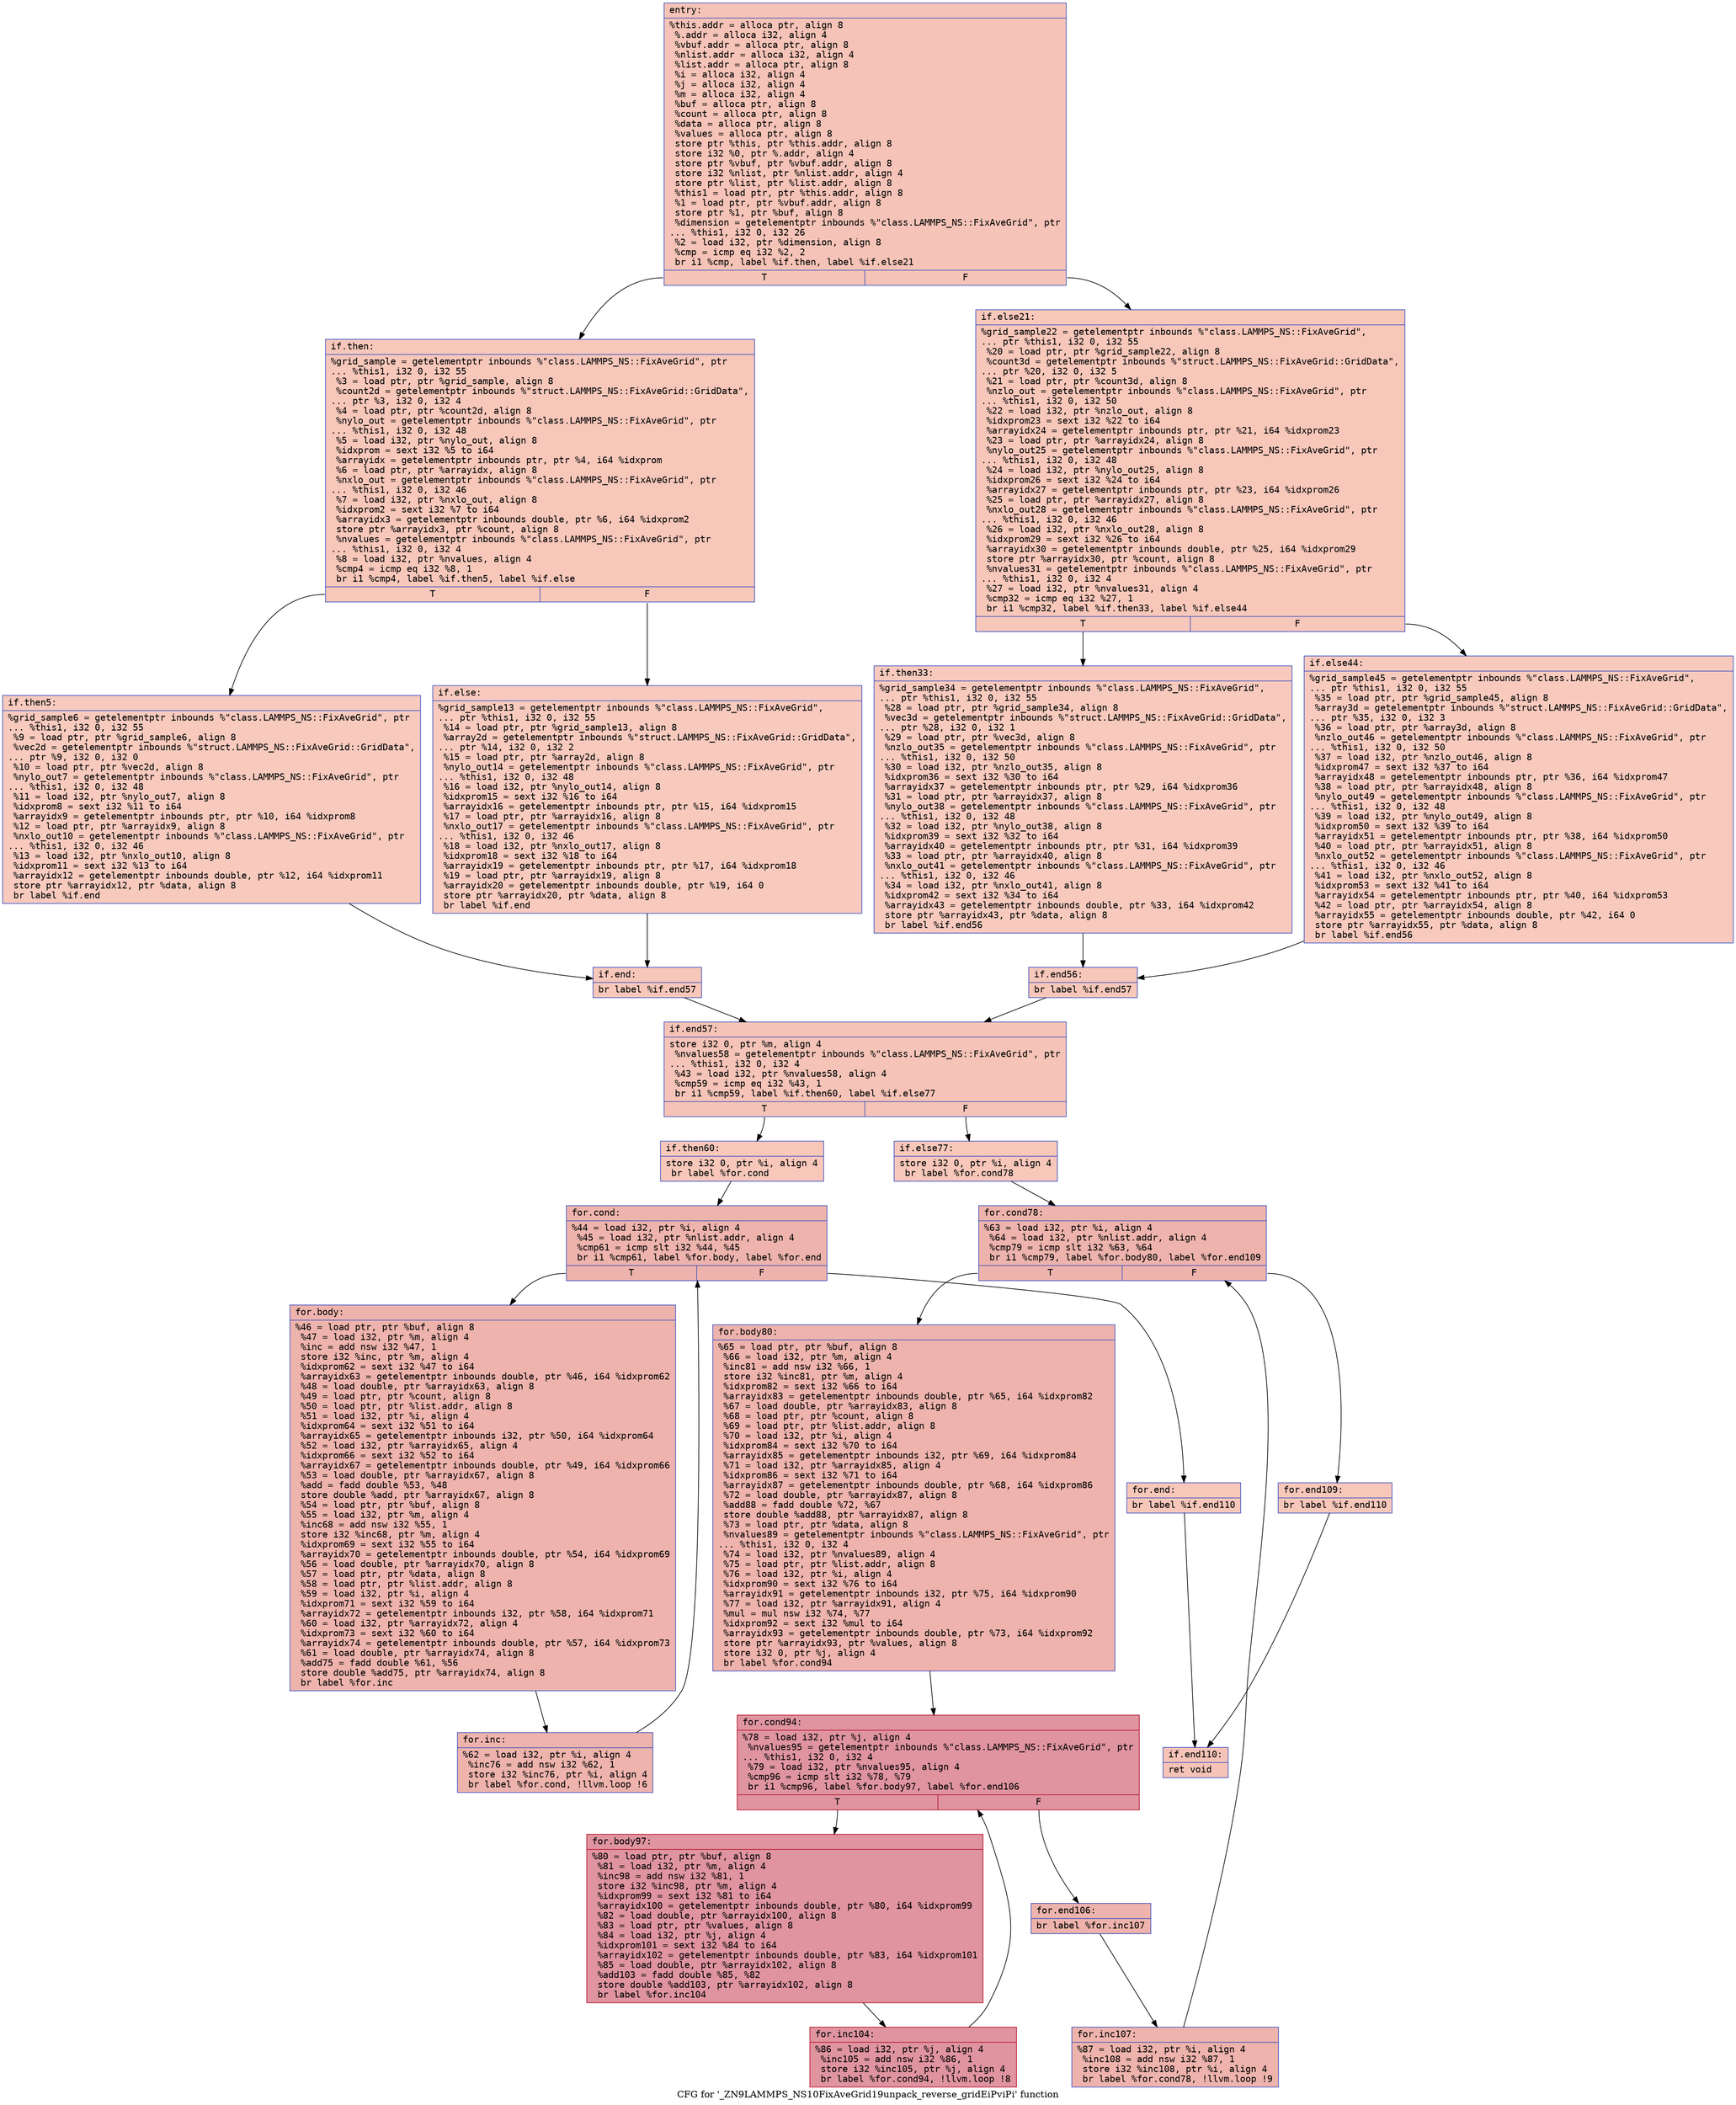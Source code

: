 digraph "CFG for '_ZN9LAMMPS_NS10FixAveGrid19unpack_reverse_gridEiPviPi' function" {
	label="CFG for '_ZN9LAMMPS_NS10FixAveGrid19unpack_reverse_gridEiPviPi' function";

	Node0x560b514abb90 [shape=record,color="#3d50c3ff", style=filled, fillcolor="#e8765c70" fontname="Courier",label="{entry:\l|  %this.addr = alloca ptr, align 8\l  %.addr = alloca i32, align 4\l  %vbuf.addr = alloca ptr, align 8\l  %nlist.addr = alloca i32, align 4\l  %list.addr = alloca ptr, align 8\l  %i = alloca i32, align 4\l  %j = alloca i32, align 4\l  %m = alloca i32, align 4\l  %buf = alloca ptr, align 8\l  %count = alloca ptr, align 8\l  %data = alloca ptr, align 8\l  %values = alloca ptr, align 8\l  store ptr %this, ptr %this.addr, align 8\l  store i32 %0, ptr %.addr, align 4\l  store ptr %vbuf, ptr %vbuf.addr, align 8\l  store i32 %nlist, ptr %nlist.addr, align 4\l  store ptr %list, ptr %list.addr, align 8\l  %this1 = load ptr, ptr %this.addr, align 8\l  %1 = load ptr, ptr %vbuf.addr, align 8\l  store ptr %1, ptr %buf, align 8\l  %dimension = getelementptr inbounds %\"class.LAMMPS_NS::FixAveGrid\", ptr\l... %this1, i32 0, i32 26\l  %2 = load i32, ptr %dimension, align 8\l  %cmp = icmp eq i32 %2, 2\l  br i1 %cmp, label %if.then, label %if.else21\l|{<s0>T|<s1>F}}"];
	Node0x560b514abb90:s0 -> Node0x560b514b12c0[tooltip="entry -> if.then\nProbability 50.00%" ];
	Node0x560b514abb90:s1 -> Node0x560b514b1330[tooltip="entry -> if.else21\nProbability 50.00%" ];
	Node0x560b514b12c0 [shape=record,color="#3d50c3ff", style=filled, fillcolor="#ec7f6370" fontname="Courier",label="{if.then:\l|  %grid_sample = getelementptr inbounds %\"class.LAMMPS_NS::FixAveGrid\", ptr\l... %this1, i32 0, i32 55\l  %3 = load ptr, ptr %grid_sample, align 8\l  %count2d = getelementptr inbounds %\"struct.LAMMPS_NS::FixAveGrid::GridData\",\l... ptr %3, i32 0, i32 4\l  %4 = load ptr, ptr %count2d, align 8\l  %nylo_out = getelementptr inbounds %\"class.LAMMPS_NS::FixAveGrid\", ptr\l... %this1, i32 0, i32 48\l  %5 = load i32, ptr %nylo_out, align 8\l  %idxprom = sext i32 %5 to i64\l  %arrayidx = getelementptr inbounds ptr, ptr %4, i64 %idxprom\l  %6 = load ptr, ptr %arrayidx, align 8\l  %nxlo_out = getelementptr inbounds %\"class.LAMMPS_NS::FixAveGrid\", ptr\l... %this1, i32 0, i32 46\l  %7 = load i32, ptr %nxlo_out, align 8\l  %idxprom2 = sext i32 %7 to i64\l  %arrayidx3 = getelementptr inbounds double, ptr %6, i64 %idxprom2\l  store ptr %arrayidx3, ptr %count, align 8\l  %nvalues = getelementptr inbounds %\"class.LAMMPS_NS::FixAveGrid\", ptr\l... %this1, i32 0, i32 4\l  %8 = load i32, ptr %nvalues, align 4\l  %cmp4 = icmp eq i32 %8, 1\l  br i1 %cmp4, label %if.then5, label %if.else\l|{<s0>T|<s1>F}}"];
	Node0x560b514b12c0:s0 -> Node0x560b514b2190[tooltip="if.then -> if.then5\nProbability 50.00%" ];
	Node0x560b514b12c0:s1 -> Node0x560b514b2210[tooltip="if.then -> if.else\nProbability 50.00%" ];
	Node0x560b514b2190 [shape=record,color="#3d50c3ff", style=filled, fillcolor="#ef886b70" fontname="Courier",label="{if.then5:\l|  %grid_sample6 = getelementptr inbounds %\"class.LAMMPS_NS::FixAveGrid\", ptr\l... %this1, i32 0, i32 55\l  %9 = load ptr, ptr %grid_sample6, align 8\l  %vec2d = getelementptr inbounds %\"struct.LAMMPS_NS::FixAveGrid::GridData\",\l... ptr %9, i32 0, i32 0\l  %10 = load ptr, ptr %vec2d, align 8\l  %nylo_out7 = getelementptr inbounds %\"class.LAMMPS_NS::FixAveGrid\", ptr\l... %this1, i32 0, i32 48\l  %11 = load i32, ptr %nylo_out7, align 8\l  %idxprom8 = sext i32 %11 to i64\l  %arrayidx9 = getelementptr inbounds ptr, ptr %10, i64 %idxprom8\l  %12 = load ptr, ptr %arrayidx9, align 8\l  %nxlo_out10 = getelementptr inbounds %\"class.LAMMPS_NS::FixAveGrid\", ptr\l... %this1, i32 0, i32 46\l  %13 = load i32, ptr %nxlo_out10, align 8\l  %idxprom11 = sext i32 %13 to i64\l  %arrayidx12 = getelementptr inbounds double, ptr %12, i64 %idxprom11\l  store ptr %arrayidx12, ptr %data, align 8\l  br label %if.end\l}"];
	Node0x560b514b2190 -> Node0x560b514b2ce0[tooltip="if.then5 -> if.end\nProbability 100.00%" ];
	Node0x560b514b2210 [shape=record,color="#3d50c3ff", style=filled, fillcolor="#ef886b70" fontname="Courier",label="{if.else:\l|  %grid_sample13 = getelementptr inbounds %\"class.LAMMPS_NS::FixAveGrid\",\l... ptr %this1, i32 0, i32 55\l  %14 = load ptr, ptr %grid_sample13, align 8\l  %array2d = getelementptr inbounds %\"struct.LAMMPS_NS::FixAveGrid::GridData\",\l... ptr %14, i32 0, i32 2\l  %15 = load ptr, ptr %array2d, align 8\l  %nylo_out14 = getelementptr inbounds %\"class.LAMMPS_NS::FixAveGrid\", ptr\l... %this1, i32 0, i32 48\l  %16 = load i32, ptr %nylo_out14, align 8\l  %idxprom15 = sext i32 %16 to i64\l  %arrayidx16 = getelementptr inbounds ptr, ptr %15, i64 %idxprom15\l  %17 = load ptr, ptr %arrayidx16, align 8\l  %nxlo_out17 = getelementptr inbounds %\"class.LAMMPS_NS::FixAveGrid\", ptr\l... %this1, i32 0, i32 46\l  %18 = load i32, ptr %nxlo_out17, align 8\l  %idxprom18 = sext i32 %18 to i64\l  %arrayidx19 = getelementptr inbounds ptr, ptr %17, i64 %idxprom18\l  %19 = load ptr, ptr %arrayidx19, align 8\l  %arrayidx20 = getelementptr inbounds double, ptr %19, i64 0\l  store ptr %arrayidx20, ptr %data, align 8\l  br label %if.end\l}"];
	Node0x560b514b2210 -> Node0x560b514b2ce0[tooltip="if.else -> if.end\nProbability 100.00%" ];
	Node0x560b514b2ce0 [shape=record,color="#3d50c3ff", style=filled, fillcolor="#ec7f6370" fontname="Courier",label="{if.end:\l|  br label %if.end57\l}"];
	Node0x560b514b2ce0 -> Node0x560b514b3c40[tooltip="if.end -> if.end57\nProbability 100.00%" ];
	Node0x560b514b1330 [shape=record,color="#3d50c3ff", style=filled, fillcolor="#ec7f6370" fontname="Courier",label="{if.else21:\l|  %grid_sample22 = getelementptr inbounds %\"class.LAMMPS_NS::FixAveGrid\",\l... ptr %this1, i32 0, i32 55\l  %20 = load ptr, ptr %grid_sample22, align 8\l  %count3d = getelementptr inbounds %\"struct.LAMMPS_NS::FixAveGrid::GridData\",\l... ptr %20, i32 0, i32 5\l  %21 = load ptr, ptr %count3d, align 8\l  %nzlo_out = getelementptr inbounds %\"class.LAMMPS_NS::FixAveGrid\", ptr\l... %this1, i32 0, i32 50\l  %22 = load i32, ptr %nzlo_out, align 8\l  %idxprom23 = sext i32 %22 to i64\l  %arrayidx24 = getelementptr inbounds ptr, ptr %21, i64 %idxprom23\l  %23 = load ptr, ptr %arrayidx24, align 8\l  %nylo_out25 = getelementptr inbounds %\"class.LAMMPS_NS::FixAveGrid\", ptr\l... %this1, i32 0, i32 48\l  %24 = load i32, ptr %nylo_out25, align 8\l  %idxprom26 = sext i32 %24 to i64\l  %arrayidx27 = getelementptr inbounds ptr, ptr %23, i64 %idxprom26\l  %25 = load ptr, ptr %arrayidx27, align 8\l  %nxlo_out28 = getelementptr inbounds %\"class.LAMMPS_NS::FixAveGrid\", ptr\l... %this1, i32 0, i32 46\l  %26 = load i32, ptr %nxlo_out28, align 8\l  %idxprom29 = sext i32 %26 to i64\l  %arrayidx30 = getelementptr inbounds double, ptr %25, i64 %idxprom29\l  store ptr %arrayidx30, ptr %count, align 8\l  %nvalues31 = getelementptr inbounds %\"class.LAMMPS_NS::FixAveGrid\", ptr\l... %this1, i32 0, i32 4\l  %27 = load i32, ptr %nvalues31, align 4\l  %cmp32 = icmp eq i32 %27, 1\l  br i1 %cmp32, label %if.then33, label %if.else44\l|{<s0>T|<s1>F}}"];
	Node0x560b514b1330:s0 -> Node0x560b514b4c60[tooltip="if.else21 -> if.then33\nProbability 50.00%" ];
	Node0x560b514b1330:s1 -> Node0x560b514b4ce0[tooltip="if.else21 -> if.else44\nProbability 50.00%" ];
	Node0x560b514b4c60 [shape=record,color="#3d50c3ff", style=filled, fillcolor="#ef886b70" fontname="Courier",label="{if.then33:\l|  %grid_sample34 = getelementptr inbounds %\"class.LAMMPS_NS::FixAveGrid\",\l... ptr %this1, i32 0, i32 55\l  %28 = load ptr, ptr %grid_sample34, align 8\l  %vec3d = getelementptr inbounds %\"struct.LAMMPS_NS::FixAveGrid::GridData\",\l... ptr %28, i32 0, i32 1\l  %29 = load ptr, ptr %vec3d, align 8\l  %nzlo_out35 = getelementptr inbounds %\"class.LAMMPS_NS::FixAveGrid\", ptr\l... %this1, i32 0, i32 50\l  %30 = load i32, ptr %nzlo_out35, align 8\l  %idxprom36 = sext i32 %30 to i64\l  %arrayidx37 = getelementptr inbounds ptr, ptr %29, i64 %idxprom36\l  %31 = load ptr, ptr %arrayidx37, align 8\l  %nylo_out38 = getelementptr inbounds %\"class.LAMMPS_NS::FixAveGrid\", ptr\l... %this1, i32 0, i32 48\l  %32 = load i32, ptr %nylo_out38, align 8\l  %idxprom39 = sext i32 %32 to i64\l  %arrayidx40 = getelementptr inbounds ptr, ptr %31, i64 %idxprom39\l  %33 = load ptr, ptr %arrayidx40, align 8\l  %nxlo_out41 = getelementptr inbounds %\"class.LAMMPS_NS::FixAveGrid\", ptr\l... %this1, i32 0, i32 46\l  %34 = load i32, ptr %nxlo_out41, align 8\l  %idxprom42 = sext i32 %34 to i64\l  %arrayidx43 = getelementptr inbounds double, ptr %33, i64 %idxprom42\l  store ptr %arrayidx43, ptr %data, align 8\l  br label %if.end56\l}"];
	Node0x560b514b4c60 -> Node0x560b514b5b20[tooltip="if.then33 -> if.end56\nProbability 100.00%" ];
	Node0x560b514b4ce0 [shape=record,color="#3d50c3ff", style=filled, fillcolor="#ef886b70" fontname="Courier",label="{if.else44:\l|  %grid_sample45 = getelementptr inbounds %\"class.LAMMPS_NS::FixAveGrid\",\l... ptr %this1, i32 0, i32 55\l  %35 = load ptr, ptr %grid_sample45, align 8\l  %array3d = getelementptr inbounds %\"struct.LAMMPS_NS::FixAveGrid::GridData\",\l... ptr %35, i32 0, i32 3\l  %36 = load ptr, ptr %array3d, align 8\l  %nzlo_out46 = getelementptr inbounds %\"class.LAMMPS_NS::FixAveGrid\", ptr\l... %this1, i32 0, i32 50\l  %37 = load i32, ptr %nzlo_out46, align 8\l  %idxprom47 = sext i32 %37 to i64\l  %arrayidx48 = getelementptr inbounds ptr, ptr %36, i64 %idxprom47\l  %38 = load ptr, ptr %arrayidx48, align 8\l  %nylo_out49 = getelementptr inbounds %\"class.LAMMPS_NS::FixAveGrid\", ptr\l... %this1, i32 0, i32 48\l  %39 = load i32, ptr %nylo_out49, align 8\l  %idxprom50 = sext i32 %39 to i64\l  %arrayidx51 = getelementptr inbounds ptr, ptr %38, i64 %idxprom50\l  %40 = load ptr, ptr %arrayidx51, align 8\l  %nxlo_out52 = getelementptr inbounds %\"class.LAMMPS_NS::FixAveGrid\", ptr\l... %this1, i32 0, i32 46\l  %41 = load i32, ptr %nxlo_out52, align 8\l  %idxprom53 = sext i32 %41 to i64\l  %arrayidx54 = getelementptr inbounds ptr, ptr %40, i64 %idxprom53\l  %42 = load ptr, ptr %arrayidx54, align 8\l  %arrayidx55 = getelementptr inbounds double, ptr %42, i64 0\l  store ptr %arrayidx55, ptr %data, align 8\l  br label %if.end56\l}"];
	Node0x560b514b4ce0 -> Node0x560b514b5b20[tooltip="if.else44 -> if.end56\nProbability 100.00%" ];
	Node0x560b514b5b20 [shape=record,color="#3d50c3ff", style=filled, fillcolor="#ec7f6370" fontname="Courier",label="{if.end56:\l|  br label %if.end57\l}"];
	Node0x560b514b5b20 -> Node0x560b514b3c40[tooltip="if.end56 -> if.end57\nProbability 100.00%" ];
	Node0x560b514b3c40 [shape=record,color="#3d50c3ff", style=filled, fillcolor="#e8765c70" fontname="Courier",label="{if.end57:\l|  store i32 0, ptr %m, align 4\l  %nvalues58 = getelementptr inbounds %\"class.LAMMPS_NS::FixAveGrid\", ptr\l... %this1, i32 0, i32 4\l  %43 = load i32, ptr %nvalues58, align 4\l  %cmp59 = icmp eq i32 %43, 1\l  br i1 %cmp59, label %if.then60, label %if.else77\l|{<s0>T|<s1>F}}"];
	Node0x560b514b3c40:s0 -> Node0x560b514b6e10[tooltip="if.end57 -> if.then60\nProbability 50.00%" ];
	Node0x560b514b3c40:s1 -> Node0x560b514b6e90[tooltip="if.end57 -> if.else77\nProbability 50.00%" ];
	Node0x560b514b6e10 [shape=record,color="#3d50c3ff", style=filled, fillcolor="#ec7f6370" fontname="Courier",label="{if.then60:\l|  store i32 0, ptr %i, align 4\l  br label %for.cond\l}"];
	Node0x560b514b6e10 -> Node0x560b514b7060[tooltip="if.then60 -> for.cond\nProbability 100.00%" ];
	Node0x560b514b7060 [shape=record,color="#3d50c3ff", style=filled, fillcolor="#d6524470" fontname="Courier",label="{for.cond:\l|  %44 = load i32, ptr %i, align 4\l  %45 = load i32, ptr %nlist.addr, align 4\l  %cmp61 = icmp slt i32 %44, %45\l  br i1 %cmp61, label %for.body, label %for.end\l|{<s0>T|<s1>F}}"];
	Node0x560b514b7060:s0 -> Node0x560b514b3700[tooltip="for.cond -> for.body\nProbability 96.88%" ];
	Node0x560b514b7060:s1 -> Node0x560b514b3780[tooltip="for.cond -> for.end\nProbability 3.12%" ];
	Node0x560b514b3700 [shape=record,color="#3d50c3ff", style=filled, fillcolor="#d6524470" fontname="Courier",label="{for.body:\l|  %46 = load ptr, ptr %buf, align 8\l  %47 = load i32, ptr %m, align 4\l  %inc = add nsw i32 %47, 1\l  store i32 %inc, ptr %m, align 4\l  %idxprom62 = sext i32 %47 to i64\l  %arrayidx63 = getelementptr inbounds double, ptr %46, i64 %idxprom62\l  %48 = load double, ptr %arrayidx63, align 8\l  %49 = load ptr, ptr %count, align 8\l  %50 = load ptr, ptr %list.addr, align 8\l  %51 = load i32, ptr %i, align 4\l  %idxprom64 = sext i32 %51 to i64\l  %arrayidx65 = getelementptr inbounds i32, ptr %50, i64 %idxprom64\l  %52 = load i32, ptr %arrayidx65, align 4\l  %idxprom66 = sext i32 %52 to i64\l  %arrayidx67 = getelementptr inbounds double, ptr %49, i64 %idxprom66\l  %53 = load double, ptr %arrayidx67, align 8\l  %add = fadd double %53, %48\l  store double %add, ptr %arrayidx67, align 8\l  %54 = load ptr, ptr %buf, align 8\l  %55 = load i32, ptr %m, align 4\l  %inc68 = add nsw i32 %55, 1\l  store i32 %inc68, ptr %m, align 4\l  %idxprom69 = sext i32 %55 to i64\l  %arrayidx70 = getelementptr inbounds double, ptr %54, i64 %idxprom69\l  %56 = load double, ptr %arrayidx70, align 8\l  %57 = load ptr, ptr %data, align 8\l  %58 = load ptr, ptr %list.addr, align 8\l  %59 = load i32, ptr %i, align 4\l  %idxprom71 = sext i32 %59 to i64\l  %arrayidx72 = getelementptr inbounds i32, ptr %58, i64 %idxprom71\l  %60 = load i32, ptr %arrayidx72, align 4\l  %idxprom73 = sext i32 %60 to i64\l  %arrayidx74 = getelementptr inbounds double, ptr %57, i64 %idxprom73\l  %61 = load double, ptr %arrayidx74, align 8\l  %add75 = fadd double %61, %56\l  store double %add75, ptr %arrayidx74, align 8\l  br label %for.inc\l}"];
	Node0x560b514b3700 -> Node0x560b514b98a0[tooltip="for.body -> for.inc\nProbability 100.00%" ];
	Node0x560b514b98a0 [shape=record,color="#3d50c3ff", style=filled, fillcolor="#d6524470" fontname="Courier",label="{for.inc:\l|  %62 = load i32, ptr %i, align 4\l  %inc76 = add nsw i32 %62, 1\l  store i32 %inc76, ptr %i, align 4\l  br label %for.cond, !llvm.loop !6\l}"];
	Node0x560b514b98a0 -> Node0x560b514b7060[tooltip="for.inc -> for.cond\nProbability 100.00%" ];
	Node0x560b514b3780 [shape=record,color="#3d50c3ff", style=filled, fillcolor="#ec7f6370" fontname="Courier",label="{for.end:\l|  br label %if.end110\l}"];
	Node0x560b514b3780 -> Node0x560b514b9c90[tooltip="for.end -> if.end110\nProbability 100.00%" ];
	Node0x560b514b6e90 [shape=record,color="#3d50c3ff", style=filled, fillcolor="#ec7f6370" fontname="Courier",label="{if.else77:\l|  store i32 0, ptr %i, align 4\l  br label %for.cond78\l}"];
	Node0x560b514b6e90 -> Node0x560b514b9e20[tooltip="if.else77 -> for.cond78\nProbability 100.00%" ];
	Node0x560b514b9e20 [shape=record,color="#3d50c3ff", style=filled, fillcolor="#d6524470" fontname="Courier",label="{for.cond78:\l|  %63 = load i32, ptr %i, align 4\l  %64 = load i32, ptr %nlist.addr, align 4\l  %cmp79 = icmp slt i32 %63, %64\l  br i1 %cmp79, label %for.body80, label %for.end109\l|{<s0>T|<s1>F}}"];
	Node0x560b514b9e20:s0 -> Node0x560b514ba0c0[tooltip="for.cond78 -> for.body80\nProbability 96.88%" ];
	Node0x560b514b9e20:s1 -> Node0x560b514ba140[tooltip="for.cond78 -> for.end109\nProbability 3.12%" ];
	Node0x560b514ba0c0 [shape=record,color="#3d50c3ff", style=filled, fillcolor="#d6524470" fontname="Courier",label="{for.body80:\l|  %65 = load ptr, ptr %buf, align 8\l  %66 = load i32, ptr %m, align 4\l  %inc81 = add nsw i32 %66, 1\l  store i32 %inc81, ptr %m, align 4\l  %idxprom82 = sext i32 %66 to i64\l  %arrayidx83 = getelementptr inbounds double, ptr %65, i64 %idxprom82\l  %67 = load double, ptr %arrayidx83, align 8\l  %68 = load ptr, ptr %count, align 8\l  %69 = load ptr, ptr %list.addr, align 8\l  %70 = load i32, ptr %i, align 4\l  %idxprom84 = sext i32 %70 to i64\l  %arrayidx85 = getelementptr inbounds i32, ptr %69, i64 %idxprom84\l  %71 = load i32, ptr %arrayidx85, align 4\l  %idxprom86 = sext i32 %71 to i64\l  %arrayidx87 = getelementptr inbounds double, ptr %68, i64 %idxprom86\l  %72 = load double, ptr %arrayidx87, align 8\l  %add88 = fadd double %72, %67\l  store double %add88, ptr %arrayidx87, align 8\l  %73 = load ptr, ptr %data, align 8\l  %nvalues89 = getelementptr inbounds %\"class.LAMMPS_NS::FixAveGrid\", ptr\l... %this1, i32 0, i32 4\l  %74 = load i32, ptr %nvalues89, align 4\l  %75 = load ptr, ptr %list.addr, align 8\l  %76 = load i32, ptr %i, align 4\l  %idxprom90 = sext i32 %76 to i64\l  %arrayidx91 = getelementptr inbounds i32, ptr %75, i64 %idxprom90\l  %77 = load i32, ptr %arrayidx91, align 4\l  %mul = mul nsw i32 %74, %77\l  %idxprom92 = sext i32 %mul to i64\l  %arrayidx93 = getelementptr inbounds double, ptr %73, i64 %idxprom92\l  store ptr %arrayidx93, ptr %values, align 8\l  store i32 0, ptr %j, align 4\l  br label %for.cond94\l}"];
	Node0x560b514ba0c0 -> Node0x560b514bb5a0[tooltip="for.body80 -> for.cond94\nProbability 100.00%" ];
	Node0x560b514bb5a0 [shape=record,color="#b70d28ff", style=filled, fillcolor="#b70d2870" fontname="Courier",label="{for.cond94:\l|  %78 = load i32, ptr %j, align 4\l  %nvalues95 = getelementptr inbounds %\"class.LAMMPS_NS::FixAveGrid\", ptr\l... %this1, i32 0, i32 4\l  %79 = load i32, ptr %nvalues95, align 4\l  %cmp96 = icmp slt i32 %78, %79\l  br i1 %cmp96, label %for.body97, label %for.end106\l|{<s0>T|<s1>F}}"];
	Node0x560b514bb5a0:s0 -> Node0x560b514bb930[tooltip="for.cond94 -> for.body97\nProbability 96.88%" ];
	Node0x560b514bb5a0:s1 -> Node0x560b514bb9b0[tooltip="for.cond94 -> for.end106\nProbability 3.12%" ];
	Node0x560b514bb930 [shape=record,color="#b70d28ff", style=filled, fillcolor="#b70d2870" fontname="Courier",label="{for.body97:\l|  %80 = load ptr, ptr %buf, align 8\l  %81 = load i32, ptr %m, align 4\l  %inc98 = add nsw i32 %81, 1\l  store i32 %inc98, ptr %m, align 4\l  %idxprom99 = sext i32 %81 to i64\l  %arrayidx100 = getelementptr inbounds double, ptr %80, i64 %idxprom99\l  %82 = load double, ptr %arrayidx100, align 8\l  %83 = load ptr, ptr %values, align 8\l  %84 = load i32, ptr %j, align 4\l  %idxprom101 = sext i32 %84 to i64\l  %arrayidx102 = getelementptr inbounds double, ptr %83, i64 %idxprom101\l  %85 = load double, ptr %arrayidx102, align 8\l  %add103 = fadd double %85, %82\l  store double %add103, ptr %arrayidx102, align 8\l  br label %for.inc104\l}"];
	Node0x560b514bb930 -> Node0x560b514bc360[tooltip="for.body97 -> for.inc104\nProbability 100.00%" ];
	Node0x560b514bc360 [shape=record,color="#b70d28ff", style=filled, fillcolor="#b70d2870" fontname="Courier",label="{for.inc104:\l|  %86 = load i32, ptr %j, align 4\l  %inc105 = add nsw i32 %86, 1\l  store i32 %inc105, ptr %j, align 4\l  br label %for.cond94, !llvm.loop !8\l}"];
	Node0x560b514bc360 -> Node0x560b514bb5a0[tooltip="for.inc104 -> for.cond94\nProbability 100.00%" ];
	Node0x560b514bb9b0 [shape=record,color="#3d50c3ff", style=filled, fillcolor="#d6524470" fontname="Courier",label="{for.end106:\l|  br label %for.inc107\l}"];
	Node0x560b514bb9b0 -> Node0x560b514bc7e0[tooltip="for.end106 -> for.inc107\nProbability 100.00%" ];
	Node0x560b514bc7e0 [shape=record,color="#3d50c3ff", style=filled, fillcolor="#d6524470" fontname="Courier",label="{for.inc107:\l|  %87 = load i32, ptr %i, align 4\l  %inc108 = add nsw i32 %87, 1\l  store i32 %inc108, ptr %i, align 4\l  br label %for.cond78, !llvm.loop !9\l}"];
	Node0x560b514bc7e0 -> Node0x560b514b9e20[tooltip="for.inc107 -> for.cond78\nProbability 100.00%" ];
	Node0x560b514ba140 [shape=record,color="#3d50c3ff", style=filled, fillcolor="#ec7f6370" fontname="Courier",label="{for.end109:\l|  br label %if.end110\l}"];
	Node0x560b514ba140 -> Node0x560b514b9c90[tooltip="for.end109 -> if.end110\nProbability 100.00%" ];
	Node0x560b514b9c90 [shape=record,color="#3d50c3ff", style=filled, fillcolor="#e8765c70" fontname="Courier",label="{if.end110:\l|  ret void\l}"];
}
